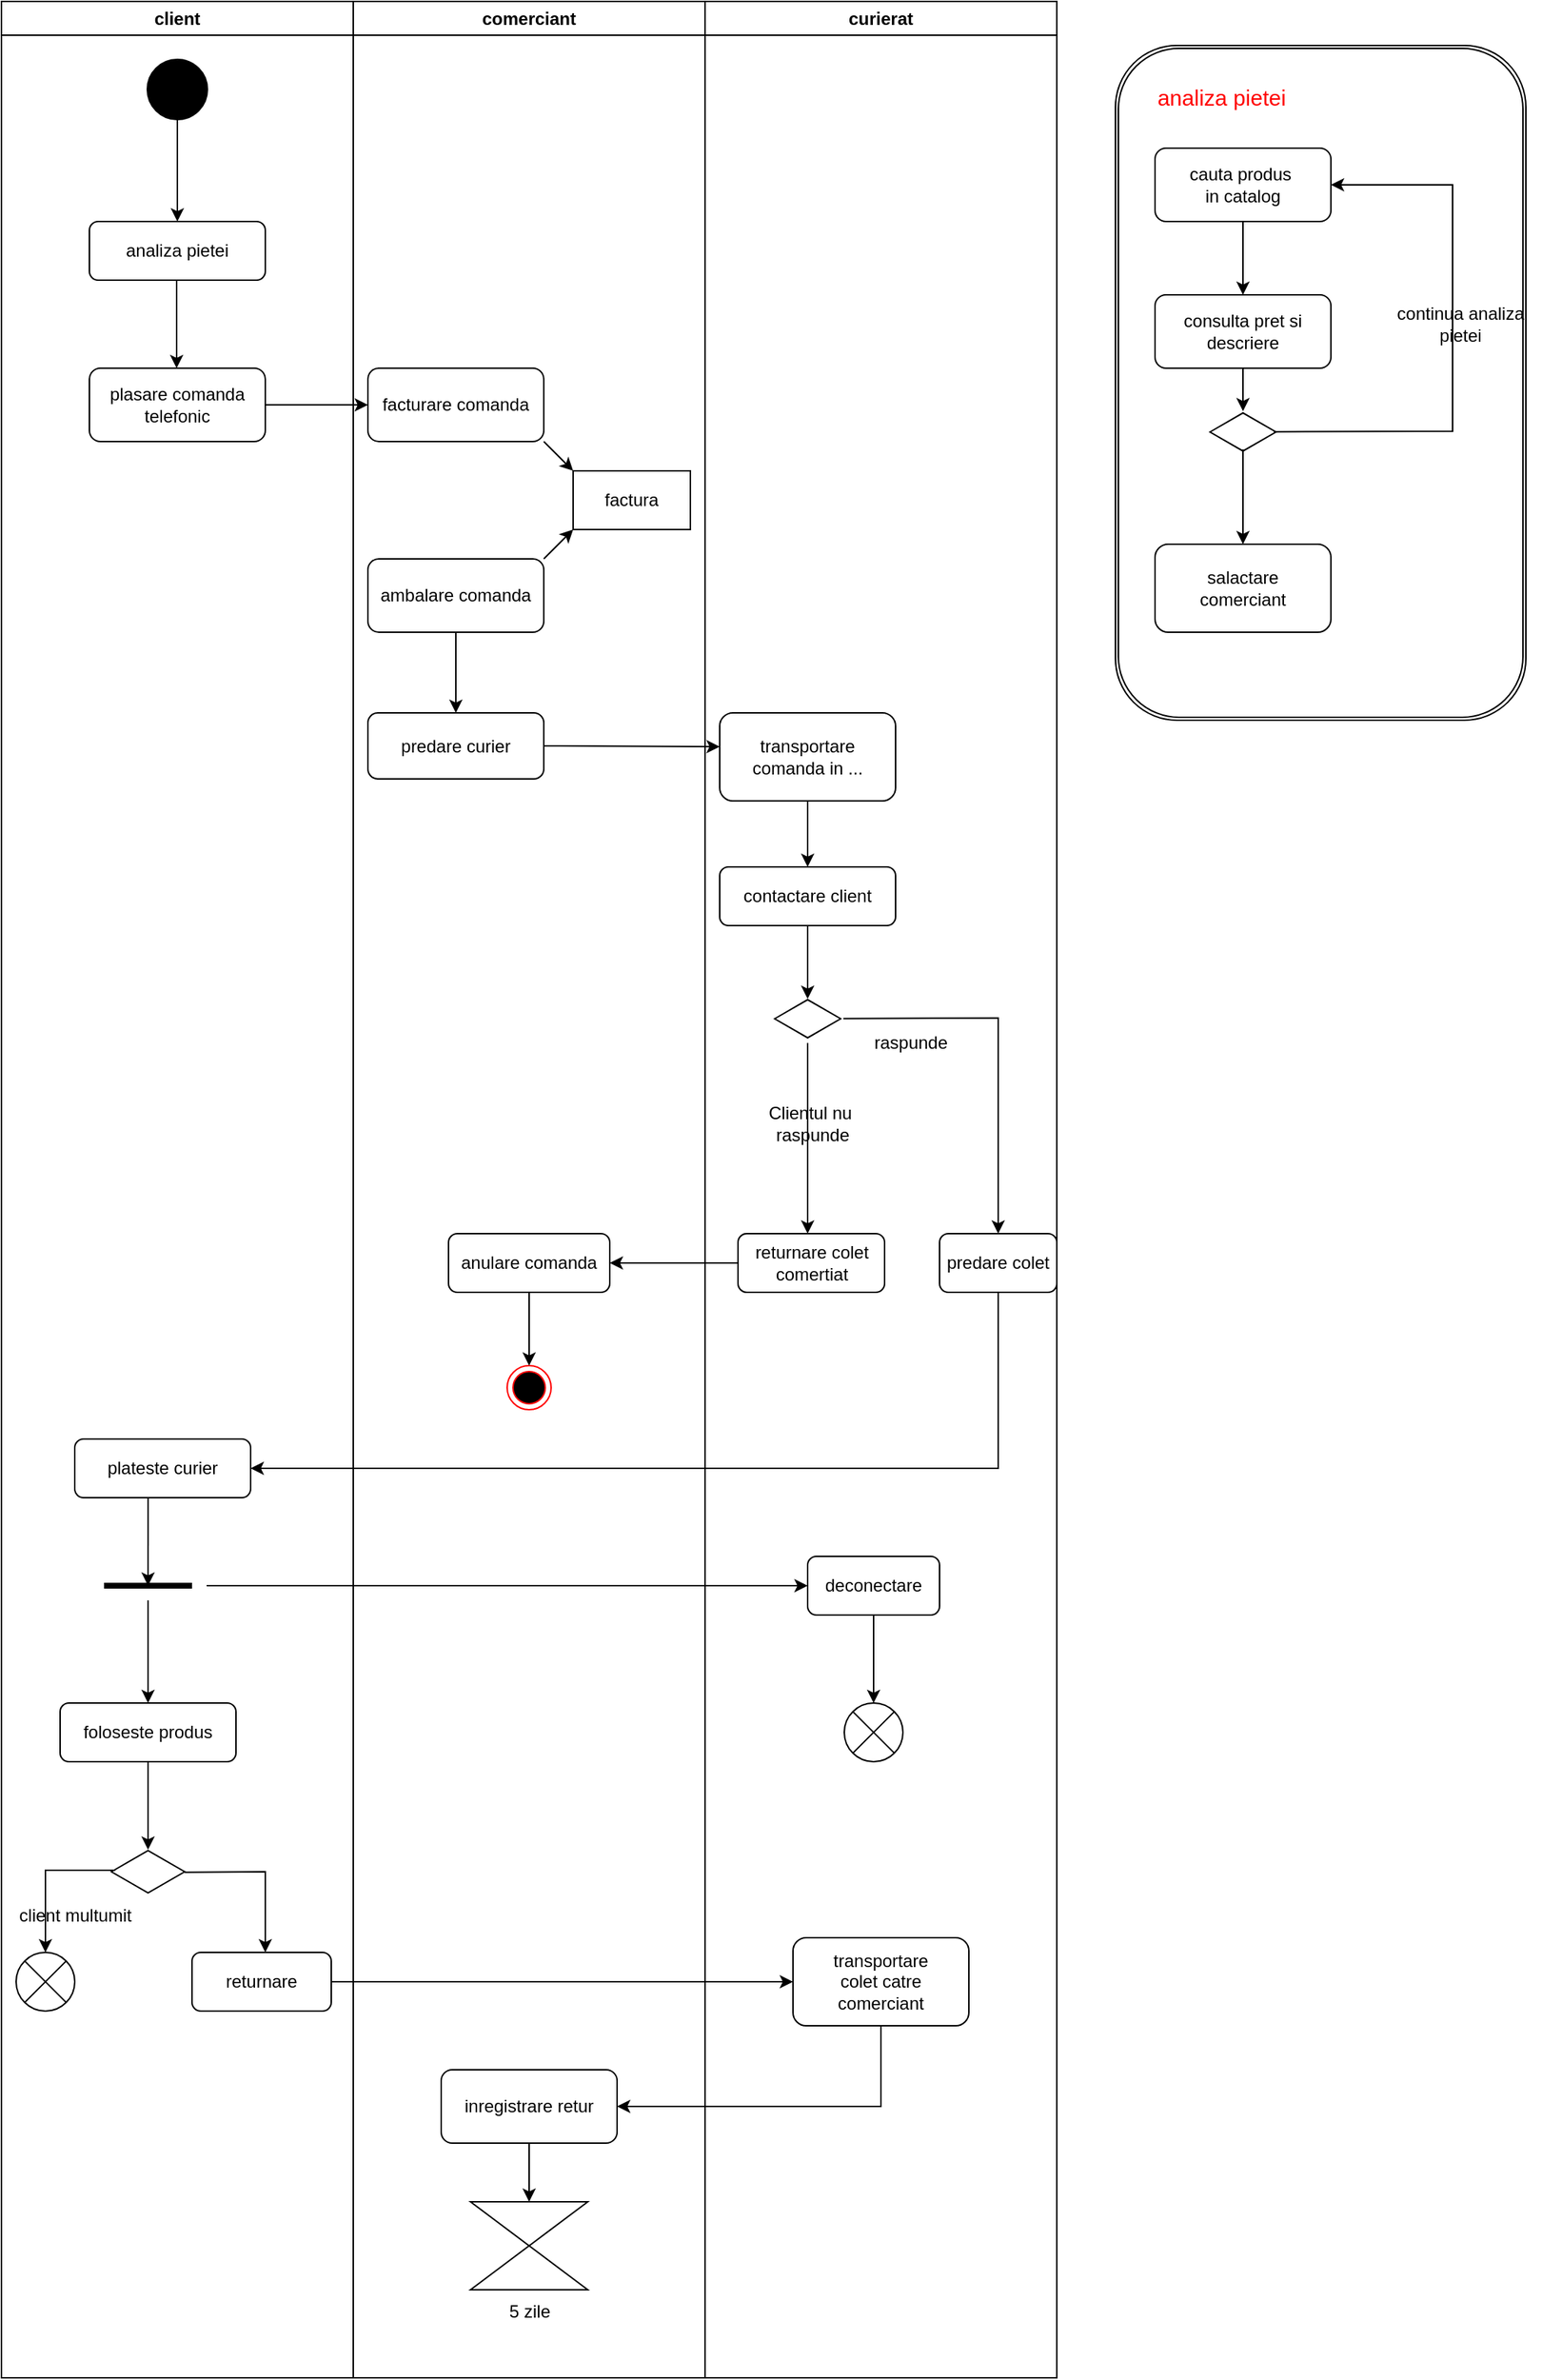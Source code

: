 <mxfile version="21.0.6" type="github">
  <diagram name="Pagina-1" id="mDdb-gzGmKoU2iI0CizA">
    <mxGraphModel dx="1134" dy="723" grid="1" gridSize="10" guides="1" tooltips="1" connect="1" arrows="1" fold="1" page="1" pageScale="1" pageWidth="827" pageHeight="1169" math="0" shadow="0">
      <root>
        <mxCell id="0" />
        <mxCell id="1" parent="0" />
        <mxCell id="8OzrpvzRA4YmwqX0wukD-11" value="client" style="swimlane;whiteSpace=wrap;html=1;" vertex="1" parent="1">
          <mxGeometry x="40" y="40" width="240" height="1620" as="geometry" />
        </mxCell>
        <mxCell id="8OzrpvzRA4YmwqX0wukD-14" value="" style="strokeWidth=2;html=1;shape=mxgraph.flowchart.start_2;whiteSpace=wrap;fillColor=#000000;" vertex="1" parent="8OzrpvzRA4YmwqX0wukD-11">
          <mxGeometry x="100" y="40" width="40" height="40" as="geometry" />
        </mxCell>
        <mxCell id="8OzrpvzRA4YmwqX0wukD-15" value="" style="endArrow=classic;html=1;rounded=0;exitX=0.5;exitY=1;exitDx=0;exitDy=0;exitPerimeter=0;entryX=0.5;entryY=0;entryDx=0;entryDy=0;" edge="1" parent="8OzrpvzRA4YmwqX0wukD-11" source="8OzrpvzRA4YmwqX0wukD-14" target="8OzrpvzRA4YmwqX0wukD-16">
          <mxGeometry width="50" height="50" relative="1" as="geometry">
            <mxPoint x="90" y="140" as="sourcePoint" />
            <mxPoint x="100" y="140" as="targetPoint" />
          </mxGeometry>
        </mxCell>
        <mxCell id="8OzrpvzRA4YmwqX0wukD-16" value="analiza pietei" style="rounded=1;whiteSpace=wrap;html=1;" vertex="1" parent="8OzrpvzRA4YmwqX0wukD-11">
          <mxGeometry x="60" y="150" width="120" height="40" as="geometry" />
        </mxCell>
        <mxCell id="8OzrpvzRA4YmwqX0wukD-17" value="" style="endArrow=classic;html=1;rounded=0;exitX=0.5;exitY=1;exitDx=0;exitDy=0;exitPerimeter=0;" edge="1" parent="8OzrpvzRA4YmwqX0wukD-11">
          <mxGeometry width="50" height="50" relative="1" as="geometry">
            <mxPoint x="119.5" y="190" as="sourcePoint" />
            <mxPoint x="119.5" y="250" as="targetPoint" />
          </mxGeometry>
        </mxCell>
        <mxCell id="8OzrpvzRA4YmwqX0wukD-18" value="plasare comanda&lt;br&gt;telefonic" style="rounded=1;whiteSpace=wrap;html=1;" vertex="1" parent="8OzrpvzRA4YmwqX0wukD-11">
          <mxGeometry x="60" y="250" width="120" height="50" as="geometry" />
        </mxCell>
        <mxCell id="8OzrpvzRA4YmwqX0wukD-48" value="plateste curier" style="rounded=1;whiteSpace=wrap;html=1;" vertex="1" parent="8OzrpvzRA4YmwqX0wukD-11">
          <mxGeometry x="50" y="980" width="120" height="40" as="geometry" />
        </mxCell>
        <mxCell id="8OzrpvzRA4YmwqX0wukD-52" value="" style="endArrow=none;html=1;rounded=0;strokeWidth=4;" edge="1" parent="8OzrpvzRA4YmwqX0wukD-11">
          <mxGeometry width="50" height="50" relative="1" as="geometry">
            <mxPoint x="70" y="1080" as="sourcePoint" />
            <mxPoint x="130" y="1080" as="targetPoint" />
          </mxGeometry>
        </mxCell>
        <mxCell id="8OzrpvzRA4YmwqX0wukD-53" value="" style="endArrow=classic;html=1;rounded=0;exitX=0.417;exitY=1;exitDx=0;exitDy=0;exitPerimeter=0;" edge="1" parent="8OzrpvzRA4YmwqX0wukD-11" source="8OzrpvzRA4YmwqX0wukD-48">
          <mxGeometry width="50" height="50" relative="1" as="geometry">
            <mxPoint x="100" y="1060" as="sourcePoint" />
            <mxPoint x="100" y="1080" as="targetPoint" />
          </mxGeometry>
        </mxCell>
        <mxCell id="8OzrpvzRA4YmwqX0wukD-58" value="" style="endArrow=classic;html=1;rounded=0;" edge="1" parent="8OzrpvzRA4YmwqX0wukD-11">
          <mxGeometry width="50" height="50" relative="1" as="geometry">
            <mxPoint x="100" y="1090" as="sourcePoint" />
            <mxPoint x="100" y="1160" as="targetPoint" />
          </mxGeometry>
        </mxCell>
        <mxCell id="8OzrpvzRA4YmwqX0wukD-59" value="foloseste produs" style="rounded=1;whiteSpace=wrap;html=1;" vertex="1" parent="8OzrpvzRA4YmwqX0wukD-11">
          <mxGeometry x="40" y="1160" width="120" height="40" as="geometry" />
        </mxCell>
        <mxCell id="8OzrpvzRA4YmwqX0wukD-60" value="" style="endArrow=classic;html=1;rounded=0;exitX=0.5;exitY=1;exitDx=0;exitDy=0;" edge="1" parent="8OzrpvzRA4YmwqX0wukD-11" source="8OzrpvzRA4YmwqX0wukD-59">
          <mxGeometry width="50" height="50" relative="1" as="geometry">
            <mxPoint x="140" y="1310" as="sourcePoint" />
            <mxPoint x="100" y="1260" as="targetPoint" />
          </mxGeometry>
        </mxCell>
        <mxCell id="8OzrpvzRA4YmwqX0wukD-61" value="" style="html=1;whiteSpace=wrap;aspect=fixed;shape=isoRectangle;" vertex="1" parent="8OzrpvzRA4YmwqX0wukD-11">
          <mxGeometry x="75" y="1260" width="50" height="30" as="geometry" />
        </mxCell>
        <mxCell id="8OzrpvzRA4YmwqX0wukD-62" value="" style="endArrow=classic;html=1;rounded=0;exitX=0.053;exitY=0.467;exitDx=0;exitDy=0;exitPerimeter=0;" edge="1" parent="8OzrpvzRA4YmwqX0wukD-11" source="8OzrpvzRA4YmwqX0wukD-61">
          <mxGeometry width="50" height="50" relative="1" as="geometry">
            <mxPoint x="40" y="1400" as="sourcePoint" />
            <mxPoint x="30" y="1330" as="targetPoint" />
            <Array as="points">
              <mxPoint x="30" y="1274" />
            </Array>
          </mxGeometry>
        </mxCell>
        <mxCell id="8OzrpvzRA4YmwqX0wukD-63" value="client multumit" style="text;html=1;align=center;verticalAlign=middle;resizable=0;points=[];autosize=1;strokeColor=none;fillColor=none;" vertex="1" parent="8OzrpvzRA4YmwqX0wukD-11">
          <mxGeometry y="1290" width="100" height="30" as="geometry" />
        </mxCell>
        <mxCell id="8OzrpvzRA4YmwqX0wukD-65" value="" style="shape=sumEllipse;perimeter=ellipsePerimeter;whiteSpace=wrap;html=1;backgroundOutline=1;" vertex="1" parent="8OzrpvzRA4YmwqX0wukD-11">
          <mxGeometry x="10" y="1330" width="40" height="40" as="geometry" />
        </mxCell>
        <mxCell id="8OzrpvzRA4YmwqX0wukD-66" value="" style="endArrow=classic;html=1;rounded=0;exitX=1;exitY=0.511;exitDx=0;exitDy=0;exitPerimeter=0;" edge="1" parent="8OzrpvzRA4YmwqX0wukD-11" source="8OzrpvzRA4YmwqX0wukD-61">
          <mxGeometry width="50" height="50" relative="1" as="geometry">
            <mxPoint x="150" y="1360" as="sourcePoint" />
            <mxPoint x="180" y="1330" as="targetPoint" />
            <Array as="points">
              <mxPoint x="180" y="1275" />
            </Array>
          </mxGeometry>
        </mxCell>
        <mxCell id="8OzrpvzRA4YmwqX0wukD-67" value="returnare" style="rounded=1;whiteSpace=wrap;html=1;" vertex="1" parent="8OzrpvzRA4YmwqX0wukD-11">
          <mxGeometry x="130" y="1330" width="95" height="40" as="geometry" />
        </mxCell>
        <mxCell id="8OzrpvzRA4YmwqX0wukD-12" value="comerciant" style="swimlane;whiteSpace=wrap;html=1;" vertex="1" parent="1">
          <mxGeometry x="280" y="40" width="240" height="1620" as="geometry" />
        </mxCell>
        <mxCell id="8OzrpvzRA4YmwqX0wukD-19" value="facturare comanda" style="rounded=1;whiteSpace=wrap;html=1;" vertex="1" parent="8OzrpvzRA4YmwqX0wukD-12">
          <mxGeometry x="10" y="250" width="120" height="50" as="geometry" />
        </mxCell>
        <mxCell id="8OzrpvzRA4YmwqX0wukD-22" value="factura" style="rounded=0;whiteSpace=wrap;html=1;" vertex="1" parent="8OzrpvzRA4YmwqX0wukD-12">
          <mxGeometry x="150" y="320" width="80" height="40" as="geometry" />
        </mxCell>
        <mxCell id="8OzrpvzRA4YmwqX0wukD-23" value="" style="endArrow=classic;html=1;rounded=0;exitX=1;exitY=1;exitDx=0;exitDy=0;entryX=0;entryY=0;entryDx=0;entryDy=0;" edge="1" parent="8OzrpvzRA4YmwqX0wukD-12" source="8OzrpvzRA4YmwqX0wukD-19" target="8OzrpvzRA4YmwqX0wukD-22">
          <mxGeometry width="50" height="50" relative="1" as="geometry">
            <mxPoint x="90" y="400" as="sourcePoint" />
            <mxPoint x="140" y="350" as="targetPoint" />
          </mxGeometry>
        </mxCell>
        <mxCell id="8OzrpvzRA4YmwqX0wukD-24" value="ambalare comanda" style="rounded=1;whiteSpace=wrap;html=1;" vertex="1" parent="8OzrpvzRA4YmwqX0wukD-12">
          <mxGeometry x="10" y="380" width="120" height="50" as="geometry" />
        </mxCell>
        <mxCell id="8OzrpvzRA4YmwqX0wukD-25" value="" style="endArrow=classic;html=1;rounded=0;exitX=1;exitY=0;exitDx=0;exitDy=0;entryX=0;entryY=1;entryDx=0;entryDy=0;" edge="1" parent="8OzrpvzRA4YmwqX0wukD-12" source="8OzrpvzRA4YmwqX0wukD-24" target="8OzrpvzRA4YmwqX0wukD-22">
          <mxGeometry width="50" height="50" relative="1" as="geometry">
            <mxPoint x="190" y="420" as="sourcePoint" />
            <mxPoint x="240" y="370" as="targetPoint" />
          </mxGeometry>
        </mxCell>
        <mxCell id="8OzrpvzRA4YmwqX0wukD-27" value="predare curier" style="rounded=1;whiteSpace=wrap;html=1;" vertex="1" parent="8OzrpvzRA4YmwqX0wukD-12">
          <mxGeometry x="10" y="485" width="120" height="45" as="geometry" />
        </mxCell>
        <mxCell id="8OzrpvzRA4YmwqX0wukD-26" value="" style="endArrow=classic;html=1;rounded=0;exitX=0.5;exitY=1;exitDx=0;exitDy=0;entryX=0.5;entryY=0;entryDx=0;entryDy=0;" edge="1" parent="8OzrpvzRA4YmwqX0wukD-12" source="8OzrpvzRA4YmwqX0wukD-24" target="8OzrpvzRA4YmwqX0wukD-27">
          <mxGeometry width="50" height="50" relative="1" as="geometry">
            <mxPoint x="90" y="510" as="sourcePoint" />
            <mxPoint x="70" y="480" as="targetPoint" />
          </mxGeometry>
        </mxCell>
        <mxCell id="8OzrpvzRA4YmwqX0wukD-43" value="" style="ellipse;html=1;shape=endState;fillColor=#000000;strokeColor=#ff0000;" vertex="1" parent="8OzrpvzRA4YmwqX0wukD-12">
          <mxGeometry x="105" y="930" width="30" height="30" as="geometry" />
        </mxCell>
        <mxCell id="8OzrpvzRA4YmwqX0wukD-44" value="anulare comanda" style="rounded=1;whiteSpace=wrap;html=1;" vertex="1" parent="8OzrpvzRA4YmwqX0wukD-12">
          <mxGeometry x="65" y="840" width="110" height="40" as="geometry" />
        </mxCell>
        <mxCell id="8OzrpvzRA4YmwqX0wukD-46" value="" style="endArrow=classic;html=1;rounded=0;exitX=0.5;exitY=1;exitDx=0;exitDy=0;entryX=0.5;entryY=0;entryDx=0;entryDy=0;" edge="1" parent="8OzrpvzRA4YmwqX0wukD-12" source="8OzrpvzRA4YmwqX0wukD-44" target="8OzrpvzRA4YmwqX0wukD-43">
          <mxGeometry width="50" height="50" relative="1" as="geometry">
            <mxPoint x="20" y="1010" as="sourcePoint" />
            <mxPoint x="70" y="960" as="targetPoint" />
          </mxGeometry>
        </mxCell>
        <mxCell id="8OzrpvzRA4YmwqX0wukD-54" value="" style="endArrow=classic;html=1;rounded=0;" edge="1" parent="8OzrpvzRA4YmwqX0wukD-12">
          <mxGeometry width="50" height="50" relative="1" as="geometry">
            <mxPoint x="-100" y="1080" as="sourcePoint" />
            <mxPoint x="310" y="1080" as="targetPoint" />
          </mxGeometry>
        </mxCell>
        <mxCell id="8OzrpvzRA4YmwqX0wukD-70" value="inregistrare retur" style="rounded=1;whiteSpace=wrap;html=1;" vertex="1" parent="8OzrpvzRA4YmwqX0wukD-12">
          <mxGeometry x="60" y="1410" width="120" height="50" as="geometry" />
        </mxCell>
        <mxCell id="8OzrpvzRA4YmwqX0wukD-72" value="" style="endArrow=classic;html=1;rounded=0;exitX=0.5;exitY=1;exitDx=0;exitDy=0;" edge="1" parent="8OzrpvzRA4YmwqX0wukD-12" source="8OzrpvzRA4YmwqX0wukD-70">
          <mxGeometry width="50" height="50" relative="1" as="geometry">
            <mxPoint x="130" y="1550" as="sourcePoint" />
            <mxPoint x="120" y="1500" as="targetPoint" />
          </mxGeometry>
        </mxCell>
        <mxCell id="8OzrpvzRA4YmwqX0wukD-73" value="" style="shape=collate;whiteSpace=wrap;html=1;" vertex="1" parent="8OzrpvzRA4YmwqX0wukD-12">
          <mxGeometry x="80" y="1500" width="80" height="60" as="geometry" />
        </mxCell>
        <mxCell id="8OzrpvzRA4YmwqX0wukD-74" value="5 zile" style="text;html=1;align=center;verticalAlign=middle;resizable=0;points=[];autosize=1;strokeColor=none;fillColor=none;" vertex="1" parent="8OzrpvzRA4YmwqX0wukD-12">
          <mxGeometry x="95" y="1560" width="50" height="30" as="geometry" />
        </mxCell>
        <mxCell id="8OzrpvzRA4YmwqX0wukD-13" value="curierat" style="swimlane;whiteSpace=wrap;html=1;" vertex="1" parent="1">
          <mxGeometry x="520" y="40" width="240" height="1620" as="geometry" />
        </mxCell>
        <mxCell id="8OzrpvzRA4YmwqX0wukD-29" value="transportare&lt;br&gt;comanda in ..." style="rounded=1;whiteSpace=wrap;html=1;" vertex="1" parent="8OzrpvzRA4YmwqX0wukD-13">
          <mxGeometry x="10" y="485" width="120" height="60" as="geometry" />
        </mxCell>
        <mxCell id="8OzrpvzRA4YmwqX0wukD-31" value="contactare client" style="rounded=1;whiteSpace=wrap;html=1;" vertex="1" parent="8OzrpvzRA4YmwqX0wukD-13">
          <mxGeometry x="10" y="590" width="120" height="40" as="geometry" />
        </mxCell>
        <mxCell id="8OzrpvzRA4YmwqX0wukD-32" value="" style="endArrow=classic;html=1;rounded=0;exitX=0.5;exitY=1;exitDx=0;exitDy=0;" edge="1" parent="8OzrpvzRA4YmwqX0wukD-13" source="8OzrpvzRA4YmwqX0wukD-31">
          <mxGeometry width="50" height="50" relative="1" as="geometry">
            <mxPoint x="70" y="720" as="sourcePoint" />
            <mxPoint x="70" y="680" as="targetPoint" />
          </mxGeometry>
        </mxCell>
        <mxCell id="8OzrpvzRA4YmwqX0wukD-33" value="" style="html=1;whiteSpace=wrap;aspect=fixed;shape=isoRectangle;" vertex="1" parent="8OzrpvzRA4YmwqX0wukD-13">
          <mxGeometry x="47.5" y="680" width="45" height="27" as="geometry" />
        </mxCell>
        <mxCell id="8OzrpvzRA4YmwqX0wukD-34" value="" style="endArrow=classic;html=1;rounded=0;" edge="1" parent="8OzrpvzRA4YmwqX0wukD-13">
          <mxGeometry width="50" height="50" relative="1" as="geometry">
            <mxPoint x="70" y="710" as="sourcePoint" />
            <mxPoint x="70" y="840" as="targetPoint" />
          </mxGeometry>
        </mxCell>
        <mxCell id="8OzrpvzRA4YmwqX0wukD-35" value="Clientul nu&amp;nbsp;&lt;br&gt;raspunde" style="text;html=1;align=center;verticalAlign=middle;resizable=0;points=[];autosize=1;strokeColor=none;fillColor=none;" vertex="1" parent="8OzrpvzRA4YmwqX0wukD-13">
          <mxGeometry x="32.5" y="745" width="80" height="40" as="geometry" />
        </mxCell>
        <mxCell id="8OzrpvzRA4YmwqX0wukD-39" value="" style="endArrow=classic;html=1;rounded=0;exitX=1.041;exitY=0.494;exitDx=0;exitDy=0;exitPerimeter=0;" edge="1" parent="8OzrpvzRA4YmwqX0wukD-13" source="8OzrpvzRA4YmwqX0wukD-33">
          <mxGeometry width="50" height="50" relative="1" as="geometry">
            <mxPoint x="120" y="700" as="sourcePoint" />
            <mxPoint x="200" y="840" as="targetPoint" />
            <Array as="points">
              <mxPoint x="200" y="693" />
            </Array>
          </mxGeometry>
        </mxCell>
        <mxCell id="8OzrpvzRA4YmwqX0wukD-41" value="returnare colet&lt;br&gt;comertiat" style="rounded=1;whiteSpace=wrap;html=1;" vertex="1" parent="8OzrpvzRA4YmwqX0wukD-13">
          <mxGeometry x="22.5" y="840" width="100" height="40" as="geometry" />
        </mxCell>
        <mxCell id="8OzrpvzRA4YmwqX0wukD-42" value="predare colet" style="rounded=1;whiteSpace=wrap;html=1;" vertex="1" parent="8OzrpvzRA4YmwqX0wukD-13">
          <mxGeometry x="160" y="840" width="80" height="40" as="geometry" />
        </mxCell>
        <mxCell id="8OzrpvzRA4YmwqX0wukD-47" value="" style="endArrow=classic;html=1;rounded=0;exitX=0.5;exitY=1;exitDx=0;exitDy=0;" edge="1" parent="8OzrpvzRA4YmwqX0wukD-13" source="8OzrpvzRA4YmwqX0wukD-42">
          <mxGeometry width="50" height="50" relative="1" as="geometry">
            <mxPoint x="140" y="1030" as="sourcePoint" />
            <mxPoint x="-310" y="1000" as="targetPoint" />
            <Array as="points">
              <mxPoint x="200" y="1000" />
            </Array>
          </mxGeometry>
        </mxCell>
        <mxCell id="8OzrpvzRA4YmwqX0wukD-55" value="deconectare" style="rounded=1;whiteSpace=wrap;html=1;" vertex="1" parent="8OzrpvzRA4YmwqX0wukD-13">
          <mxGeometry x="70" y="1060" width="90" height="40" as="geometry" />
        </mxCell>
        <mxCell id="8OzrpvzRA4YmwqX0wukD-56" value="" style="endArrow=classic;html=1;rounded=0;exitX=0.5;exitY=1;exitDx=0;exitDy=0;" edge="1" parent="8OzrpvzRA4YmwqX0wukD-13" source="8OzrpvzRA4YmwqX0wukD-55">
          <mxGeometry width="50" height="50" relative="1" as="geometry">
            <mxPoint x="150" y="1220" as="sourcePoint" />
            <mxPoint x="115" y="1160" as="targetPoint" />
          </mxGeometry>
        </mxCell>
        <mxCell id="8OzrpvzRA4YmwqX0wukD-57" value="" style="shape=sumEllipse;perimeter=ellipsePerimeter;whiteSpace=wrap;html=1;backgroundOutline=1;" vertex="1" parent="8OzrpvzRA4YmwqX0wukD-13">
          <mxGeometry x="95" y="1160" width="40" height="40" as="geometry" />
        </mxCell>
        <mxCell id="8OzrpvzRA4YmwqX0wukD-68" value="transportare&lt;br&gt;colet catre &lt;br&gt;comerciant" style="rounded=1;whiteSpace=wrap;html=1;" vertex="1" parent="8OzrpvzRA4YmwqX0wukD-13">
          <mxGeometry x="60" y="1320" width="120" height="60" as="geometry" />
        </mxCell>
        <mxCell id="8OzrpvzRA4YmwqX0wukD-20" value="" style="endArrow=classic;html=1;rounded=0;exitX=1;exitY=0.5;exitDx=0;exitDy=0;entryX=0;entryY=0.5;entryDx=0;entryDy=0;" edge="1" parent="1" source="8OzrpvzRA4YmwqX0wukD-18" target="8OzrpvzRA4YmwqX0wukD-19">
          <mxGeometry width="50" height="50" relative="1" as="geometry">
            <mxPoint x="370" y="330" as="sourcePoint" />
            <mxPoint x="270" y="315" as="targetPoint" />
          </mxGeometry>
        </mxCell>
        <mxCell id="8OzrpvzRA4YmwqX0wukD-28" value="" style="endArrow=classic;html=1;rounded=0;exitX=1;exitY=0.5;exitDx=0;exitDy=0;" edge="1" parent="1" source="8OzrpvzRA4YmwqX0wukD-27">
          <mxGeometry width="50" height="50" relative="1" as="geometry">
            <mxPoint x="370" y="550" as="sourcePoint" />
            <mxPoint x="530" y="548" as="targetPoint" />
          </mxGeometry>
        </mxCell>
        <mxCell id="8OzrpvzRA4YmwqX0wukD-30" value="" style="endArrow=classic;html=1;rounded=0;exitX=0.5;exitY=1;exitDx=0;exitDy=0;" edge="1" parent="1" source="8OzrpvzRA4YmwqX0wukD-29">
          <mxGeometry width="50" height="50" relative="1" as="geometry">
            <mxPoint x="370" y="760" as="sourcePoint" />
            <mxPoint x="590" y="630" as="targetPoint" />
          </mxGeometry>
        </mxCell>
        <mxCell id="8OzrpvzRA4YmwqX0wukD-40" value="raspunde" style="text;html=1;align=center;verticalAlign=middle;resizable=0;points=[];autosize=1;strokeColor=none;fillColor=none;" vertex="1" parent="1">
          <mxGeometry x="625" y="735" width="70" height="30" as="geometry" />
        </mxCell>
        <mxCell id="8OzrpvzRA4YmwqX0wukD-45" value="" style="endArrow=classic;html=1;rounded=0;exitX=0;exitY=0.5;exitDx=0;exitDy=0;entryX=1;entryY=0.5;entryDx=0;entryDy=0;" edge="1" parent="1" source="8OzrpvzRA4YmwqX0wukD-41" target="8OzrpvzRA4YmwqX0wukD-44">
          <mxGeometry width="50" height="50" relative="1" as="geometry">
            <mxPoint x="460" y="990" as="sourcePoint" />
            <mxPoint x="510" y="940" as="targetPoint" />
          </mxGeometry>
        </mxCell>
        <mxCell id="8OzrpvzRA4YmwqX0wukD-69" value="" style="endArrow=classic;html=1;rounded=0;exitX=1;exitY=0.5;exitDx=0;exitDy=0;entryX=0;entryY=0.5;entryDx=0;entryDy=0;" edge="1" parent="1" source="8OzrpvzRA4YmwqX0wukD-67" target="8OzrpvzRA4YmwqX0wukD-68">
          <mxGeometry width="50" height="50" relative="1" as="geometry">
            <mxPoint x="360" y="1410" as="sourcePoint" />
            <mxPoint x="570" y="1390" as="targetPoint" />
          </mxGeometry>
        </mxCell>
        <mxCell id="8OzrpvzRA4YmwqX0wukD-71" value="" style="endArrow=classic;html=1;rounded=0;exitX=0.5;exitY=1;exitDx=0;exitDy=0;entryX=1;entryY=0.5;entryDx=0;entryDy=0;" edge="1" parent="1" source="8OzrpvzRA4YmwqX0wukD-68" target="8OzrpvzRA4YmwqX0wukD-70">
          <mxGeometry width="50" height="50" relative="1" as="geometry">
            <mxPoint x="630" y="1550" as="sourcePoint" />
            <mxPoint x="680" y="1500" as="targetPoint" />
            <Array as="points">
              <mxPoint x="640" y="1475" />
            </Array>
          </mxGeometry>
        </mxCell>
        <mxCell id="8OzrpvzRA4YmwqX0wukD-75" value="" style="shape=ext;double=1;rounded=1;whiteSpace=wrap;html=1;" vertex="1" parent="1">
          <mxGeometry x="800" y="70" width="280" height="460" as="geometry" />
        </mxCell>
        <mxCell id="8OzrpvzRA4YmwqX0wukD-76" value="&lt;font color=&quot;#ff0000&quot; style=&quot;font-size: 15px;&quot;&gt;analiza pietei&lt;/font&gt;" style="text;html=1;align=center;verticalAlign=middle;resizable=0;points=[];autosize=1;strokeColor=none;fillColor=none;" vertex="1" parent="1">
          <mxGeometry x="817" y="90" width="110" height="30" as="geometry" />
        </mxCell>
        <mxCell id="8OzrpvzRA4YmwqX0wukD-77" value="cauta produs&amp;nbsp;&lt;br&gt;in catalog" style="rounded=1;whiteSpace=wrap;html=1;" vertex="1" parent="1">
          <mxGeometry x="827" y="140" width="120" height="50" as="geometry" />
        </mxCell>
        <mxCell id="8OzrpvzRA4YmwqX0wukD-78" value="" style="endArrow=classic;html=1;rounded=0;exitX=0.5;exitY=1;exitDx=0;exitDy=0;entryX=0.5;entryY=0;entryDx=0;entryDy=0;" edge="1" parent="1" source="8OzrpvzRA4YmwqX0wukD-77" target="8OzrpvzRA4YmwqX0wukD-79">
          <mxGeometry width="50" height="50" relative="1" as="geometry">
            <mxPoint x="890" y="300" as="sourcePoint" />
            <mxPoint x="890" y="250" as="targetPoint" />
          </mxGeometry>
        </mxCell>
        <mxCell id="8OzrpvzRA4YmwqX0wukD-79" value="consulta pret si&lt;br&gt;descriere" style="rounded=1;whiteSpace=wrap;html=1;" vertex="1" parent="1">
          <mxGeometry x="827" y="240" width="120" height="50" as="geometry" />
        </mxCell>
        <mxCell id="8OzrpvzRA4YmwqX0wukD-80" value="" style="html=1;whiteSpace=wrap;aspect=fixed;shape=isoRectangle;" vertex="1" parent="1">
          <mxGeometry x="864.5" y="320" width="45" height="27" as="geometry" />
        </mxCell>
        <mxCell id="8OzrpvzRA4YmwqX0wukD-81" value="" style="endArrow=classic;html=1;rounded=0;exitX=0.5;exitY=1;exitDx=0;exitDy=0;entryX=0.5;entryY=-0.025;entryDx=0;entryDy=0;entryPerimeter=0;" edge="1" parent="1" source="8OzrpvzRA4YmwqX0wukD-79" target="8OzrpvzRA4YmwqX0wukD-80">
          <mxGeometry width="50" height="50" relative="1" as="geometry">
            <mxPoint x="690" y="540" as="sourcePoint" />
            <mxPoint x="740" y="490" as="targetPoint" />
          </mxGeometry>
        </mxCell>
        <mxCell id="8OzrpvzRA4YmwqX0wukD-82" value="" style="endArrow=classic;html=1;rounded=0;exitX=0.967;exitY=0.494;exitDx=0;exitDy=0;exitPerimeter=0;entryX=1;entryY=0.5;entryDx=0;entryDy=0;startArrow=none;" edge="1" parent="1" source="8OzrpvzRA4YmwqX0wukD-80" target="8OzrpvzRA4YmwqX0wukD-77">
          <mxGeometry width="50" height="50" relative="1" as="geometry">
            <mxPoint x="920" y="332" as="sourcePoint" />
            <mxPoint x="1010" y="362" as="targetPoint" />
            <Array as="points">
              <mxPoint x="1030" y="333" />
              <mxPoint x="1030" y="165" />
            </Array>
          </mxGeometry>
        </mxCell>
        <mxCell id="8OzrpvzRA4YmwqX0wukD-83" value="continua analiza&lt;br&gt;pietei" style="text;html=1;align=center;verticalAlign=middle;resizable=0;points=[];autosize=1;strokeColor=none;fillColor=none;" vertex="1" parent="1">
          <mxGeometry x="980" y="240" width="110" height="40" as="geometry" />
        </mxCell>
        <mxCell id="8OzrpvzRA4YmwqX0wukD-87" value="salactare&lt;br&gt;comerciant" style="rounded=1;whiteSpace=wrap;html=1;" vertex="1" parent="1">
          <mxGeometry x="827" y="410" width="120" height="60" as="geometry" />
        </mxCell>
        <mxCell id="8OzrpvzRA4YmwqX0wukD-88" value="" style="endArrow=classic;html=1;rounded=0;exitX=0.5;exitY=0.938;exitDx=0;exitDy=0;exitPerimeter=0;entryX=0.5;entryY=0;entryDx=0;entryDy=0;" edge="1" parent="1" source="8OzrpvzRA4YmwqX0wukD-80" target="8OzrpvzRA4YmwqX0wukD-87">
          <mxGeometry width="50" height="50" relative="1" as="geometry">
            <mxPoint x="940" y="390" as="sourcePoint" />
            <mxPoint x="990" y="340" as="targetPoint" />
          </mxGeometry>
        </mxCell>
      </root>
    </mxGraphModel>
  </diagram>
</mxfile>
